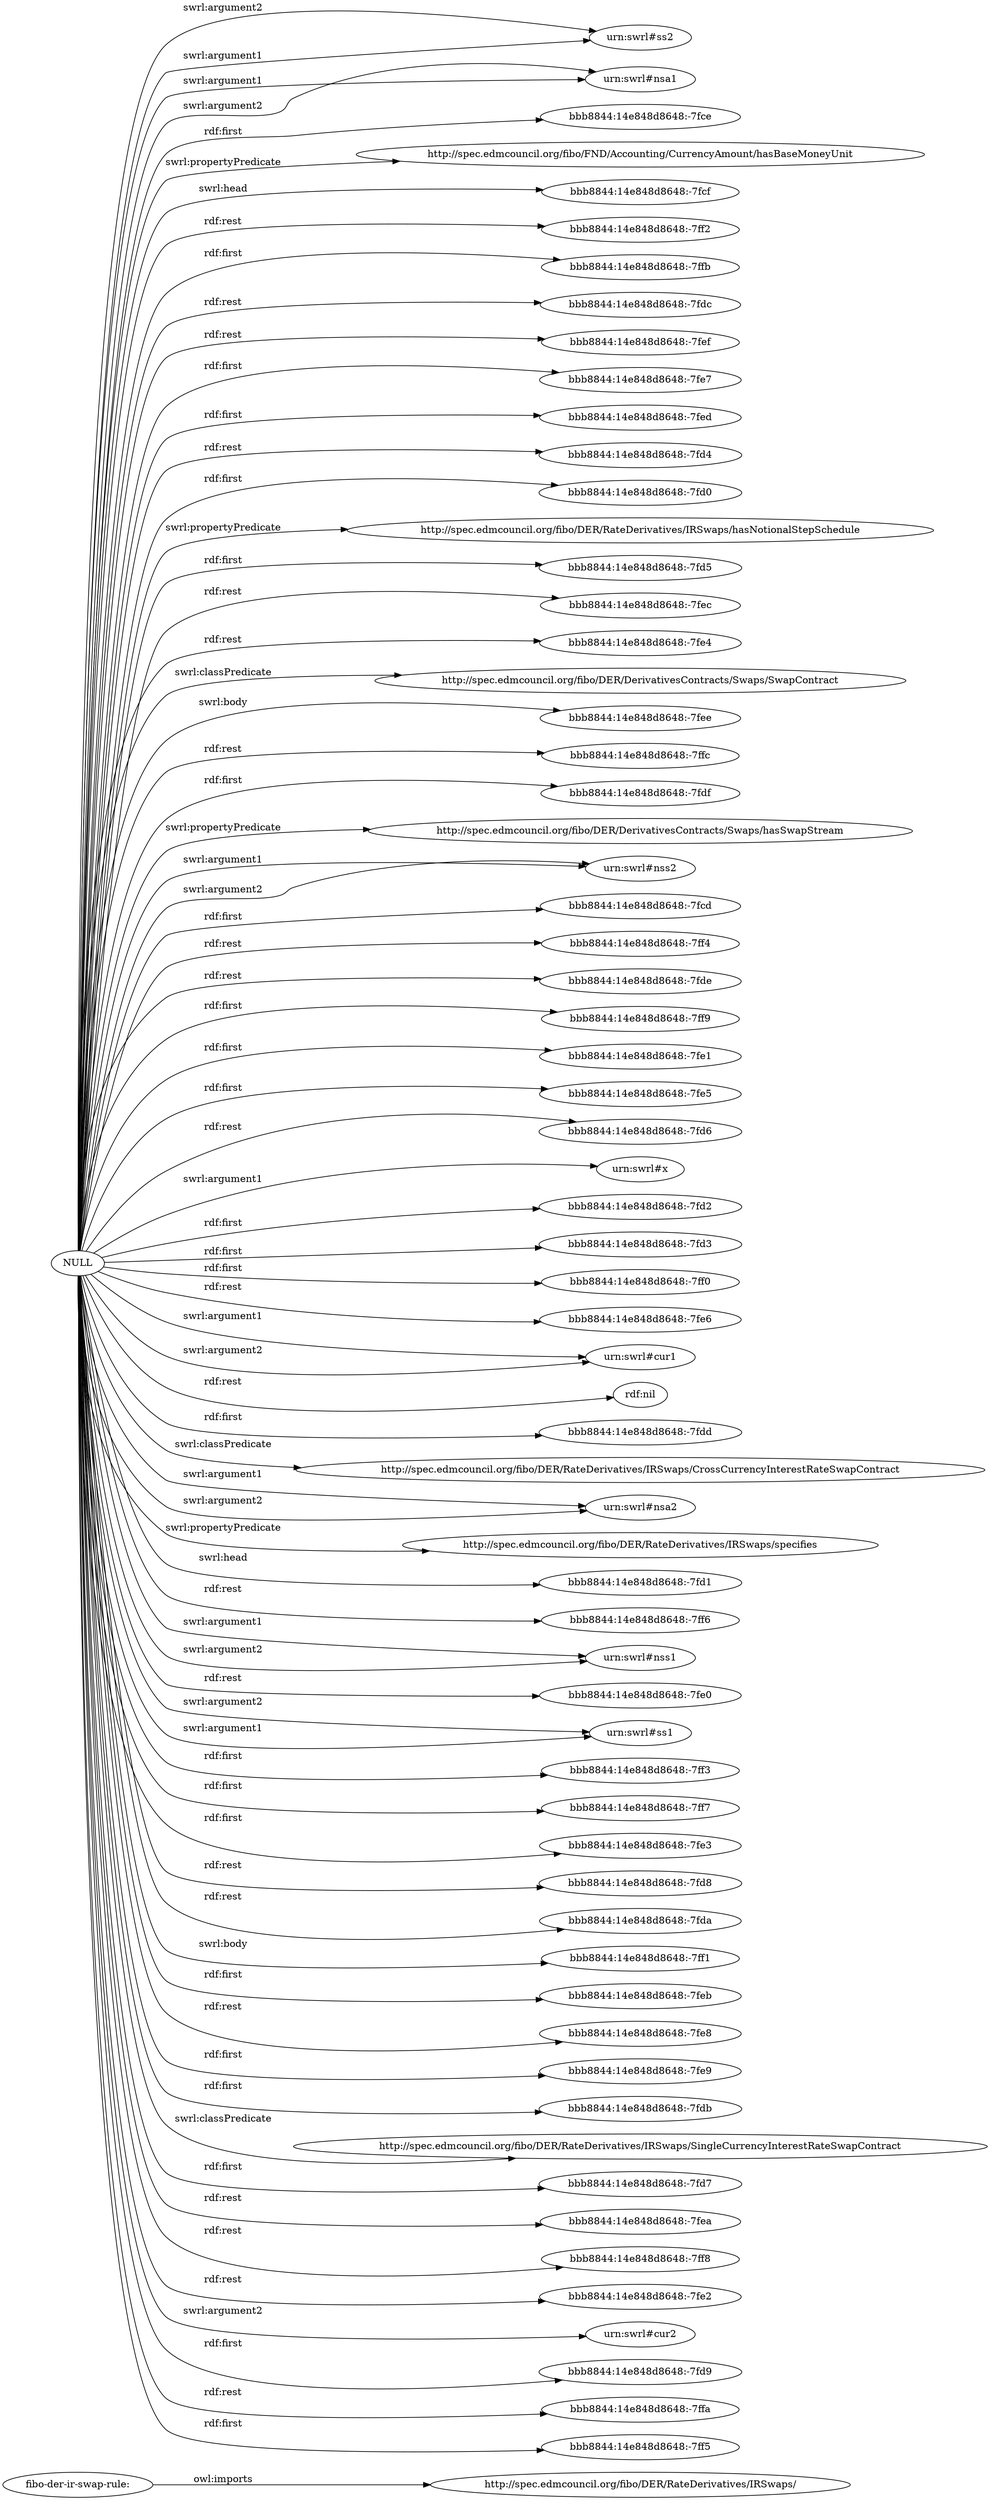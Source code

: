 digraph ar2dtool_diagram { 
rankdir=LR;
size="1501"
	"fibo-der-ir-swap-rule:" -> "http://spec.edmcouncil.org/fibo/DER/RateDerivatives/IRSwaps/" [ label = "owl:imports" ];
	"NULL" -> "urn:swrl#ss2" [ label = "swrl:argument2" ];
	"NULL" -> "urn:swrl#nsa1" [ label = "swrl:argument1" ];
	"NULL" -> "bbb8844:14e848d8648:-7fce" [ label = "rdf:first" ];
	"NULL" -> "http://spec.edmcouncil.org/fibo/FND/Accounting/CurrencyAmount/hasBaseMoneyUnit" [ label = "swrl:propertyPredicate" ];
	"NULL" -> "bbb8844:14e848d8648:-7fcf" [ label = "swrl:head" ];
	"NULL" -> "bbb8844:14e848d8648:-7ff2" [ label = "rdf:rest" ];
	"NULL" -> "bbb8844:14e848d8648:-7ffb" [ label = "rdf:first" ];
	"NULL" -> "bbb8844:14e848d8648:-7fdc" [ label = "rdf:rest" ];
	"NULL" -> "bbb8844:14e848d8648:-7fef" [ label = "rdf:rest" ];
	"NULL" -> "bbb8844:14e848d8648:-7fe7" [ label = "rdf:first" ];
	"NULL" -> "bbb8844:14e848d8648:-7fed" [ label = "rdf:first" ];
	"NULL" -> "bbb8844:14e848d8648:-7fd4" [ label = "rdf:rest" ];
	"NULL" -> "bbb8844:14e848d8648:-7fd0" [ label = "rdf:first" ];
	"NULL" -> "http://spec.edmcouncil.org/fibo/DER/RateDerivatives/IRSwaps/hasNotionalStepSchedule" [ label = "swrl:propertyPredicate" ];
	"NULL" -> "bbb8844:14e848d8648:-7fd5" [ label = "rdf:first" ];
	"NULL" -> "bbb8844:14e848d8648:-7fec" [ label = "rdf:rest" ];
	"NULL" -> "bbb8844:14e848d8648:-7fe4" [ label = "rdf:rest" ];
	"NULL" -> "http://spec.edmcouncil.org/fibo/DER/DerivativesContracts/Swaps/SwapContract" [ label = "swrl:classPredicate" ];
	"NULL" -> "bbb8844:14e848d8648:-7fee" [ label = "swrl:body" ];
	"NULL" -> "bbb8844:14e848d8648:-7ffc" [ label = "rdf:rest" ];
	"NULL" -> "bbb8844:14e848d8648:-7fdf" [ label = "rdf:first" ];
	"NULL" -> "http://spec.edmcouncil.org/fibo/DER/DerivativesContracts/Swaps/hasSwapStream" [ label = "swrl:propertyPredicate" ];
	"NULL" -> "urn:swrl#nss2" [ label = "swrl:argument1" ];
	"NULL" -> "bbb8844:14e848d8648:-7fcd" [ label = "rdf:first" ];
	"NULL" -> "bbb8844:14e848d8648:-7ff4" [ label = "rdf:rest" ];
	"NULL" -> "bbb8844:14e848d8648:-7fde" [ label = "rdf:rest" ];
	"NULL" -> "bbb8844:14e848d8648:-7ff9" [ label = "rdf:first" ];
	"NULL" -> "bbb8844:14e848d8648:-7fe1" [ label = "rdf:first" ];
	"NULL" -> "bbb8844:14e848d8648:-7fe5" [ label = "rdf:first" ];
	"NULL" -> "bbb8844:14e848d8648:-7fd6" [ label = "rdf:rest" ];
	"NULL" -> "urn:swrl#x" [ label = "swrl:argument1" ];
	"NULL" -> "bbb8844:14e848d8648:-7fd2" [ label = "rdf:first" ];
	"NULL" -> "bbb8844:14e848d8648:-7fd3" [ label = "rdf:first" ];
	"NULL" -> "bbb8844:14e848d8648:-7ff0" [ label = "rdf:first" ];
	"NULL" -> "bbb8844:14e848d8648:-7fe6" [ label = "rdf:rest" ];
	"NULL" -> "urn:swrl#cur1" [ label = "swrl:argument1" ];
	"NULL" -> "rdf:nil" [ label = "rdf:rest" ];
	"NULL" -> "bbb8844:14e848d8648:-7fdd" [ label = "rdf:first" ];
	"NULL" -> "http://spec.edmcouncil.org/fibo/DER/RateDerivatives/IRSwaps/CrossCurrencyInterestRateSwapContract" [ label = "swrl:classPredicate" ];
	"NULL" -> "urn:swrl#nsa2" [ label = "swrl:argument1" ];
	"NULL" -> "http://spec.edmcouncil.org/fibo/DER/RateDerivatives/IRSwaps/specifies" [ label = "swrl:propertyPredicate" ];
	"NULL" -> "bbb8844:14e848d8648:-7fd1" [ label = "swrl:head" ];
	"NULL" -> "bbb8844:14e848d8648:-7ff6" [ label = "rdf:rest" ];
	"NULL" -> "urn:swrl#nss1" [ label = "swrl:argument1" ];
	"NULL" -> "urn:swrl#nss1" [ label = "swrl:argument2" ];
	"NULL" -> "bbb8844:14e848d8648:-7fe0" [ label = "rdf:rest" ];
	"NULL" -> "urn:swrl#ss1" [ label = "swrl:argument2" ];
	"NULL" -> "urn:swrl#ss2" [ label = "swrl:argument1" ];
	"NULL" -> "bbb8844:14e848d8648:-7ff3" [ label = "rdf:first" ];
	"NULL" -> "bbb8844:14e848d8648:-7ff7" [ label = "rdf:first" ];
	"NULL" -> "urn:swrl#cur1" [ label = "swrl:argument2" ];
	"NULL" -> "urn:swrl#nsa1" [ label = "swrl:argument2" ];
	"NULL" -> "bbb8844:14e848d8648:-7fe3" [ label = "rdf:first" ];
	"NULL" -> "bbb8844:14e848d8648:-7fd8" [ label = "rdf:rest" ];
	"NULL" -> "bbb8844:14e848d8648:-7fda" [ label = "rdf:rest" ];
	"NULL" -> "bbb8844:14e848d8648:-7ff1" [ label = "swrl:body" ];
	"NULL" -> "bbb8844:14e848d8648:-7feb" [ label = "rdf:first" ];
	"NULL" -> "bbb8844:14e848d8648:-7fe8" [ label = "rdf:rest" ];
	"NULL" -> "bbb8844:14e848d8648:-7fe9" [ label = "rdf:first" ];
	"NULL" -> "bbb8844:14e848d8648:-7fdb" [ label = "rdf:first" ];
	"NULL" -> "http://spec.edmcouncil.org/fibo/DER/RateDerivatives/IRSwaps/SingleCurrencyInterestRateSwapContract" [ label = "swrl:classPredicate" ];
	"NULL" -> "bbb8844:14e848d8648:-7fd7" [ label = "rdf:first" ];
	"NULL" -> "bbb8844:14e848d8648:-7fea" [ label = "rdf:rest" ];
	"NULL" -> "bbb8844:14e848d8648:-7ff8" [ label = "rdf:rest" ];
	"NULL" -> "bbb8844:14e848d8648:-7fe2" [ label = "rdf:rest" ];
	"NULL" -> "urn:swrl#cur2" [ label = "swrl:argument2" ];
	"NULL" -> "urn:swrl#nsa2" [ label = "swrl:argument2" ];
	"NULL" -> "urn:swrl#ss1" [ label = "swrl:argument1" ];
	"NULL" -> "bbb8844:14e848d8648:-7fd9" [ label = "rdf:first" ];
	"NULL" -> "bbb8844:14e848d8648:-7ffa" [ label = "rdf:rest" ];
	"NULL" -> "urn:swrl#nss2" [ label = "swrl:argument2" ];
	"NULL" -> "bbb8844:14e848d8648:-7ff5" [ label = "rdf:first" ];

}
